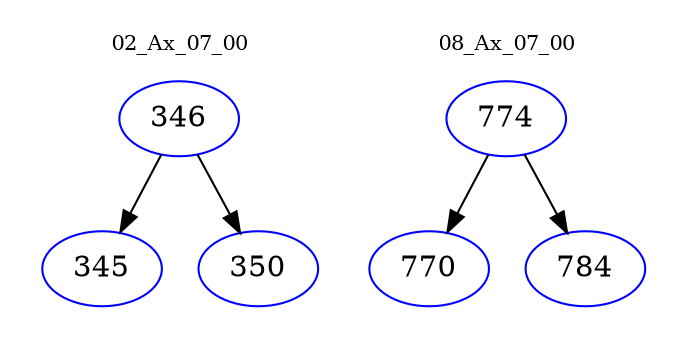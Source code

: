 digraph{
subgraph cluster_0 {
color = white
label = "02_Ax_07_00";
fontsize=10;
T0_346 [label="346", color="blue"]
T0_346 -> T0_345 [color="black"]
T0_345 [label="345", color="blue"]
T0_346 -> T0_350 [color="black"]
T0_350 [label="350", color="blue"]
}
subgraph cluster_1 {
color = white
label = "08_Ax_07_00";
fontsize=10;
T1_774 [label="774", color="blue"]
T1_774 -> T1_770 [color="black"]
T1_770 [label="770", color="blue"]
T1_774 -> T1_784 [color="black"]
T1_784 [label="784", color="blue"]
}
}
